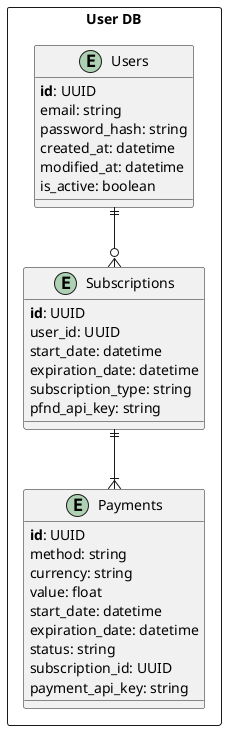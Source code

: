 @startuml
!define table(x) class x << (T,#FFAAAA) >>
!define primary_key(x) <b>x</b>
rectangle "User DB" {
    entity "Users" as users {
      primary_key(id): UUID
      email: string
      password_hash: string
      created_at: datetime
      modified_at: datetime
      is_active: boolean
    }

    entity "Subscriptions" as subs {
      primary_key(id): UUID
      user_id: UUID
      start_date: datetime
      expiration_date: datetime
      subscription_type: string
      pfnd_api_key: string
    }

    entity "Payments" as payment {
      primary_key(id): UUID
      method: string
      currency: string
      value: float
      start_date: datetime
      expiration_date: datetime
      status: string
      subscription_id: UUID
      payment_api_key: string
    }

    users ||--o{ subs
    subs ||--|{ payment
}

@enduml
